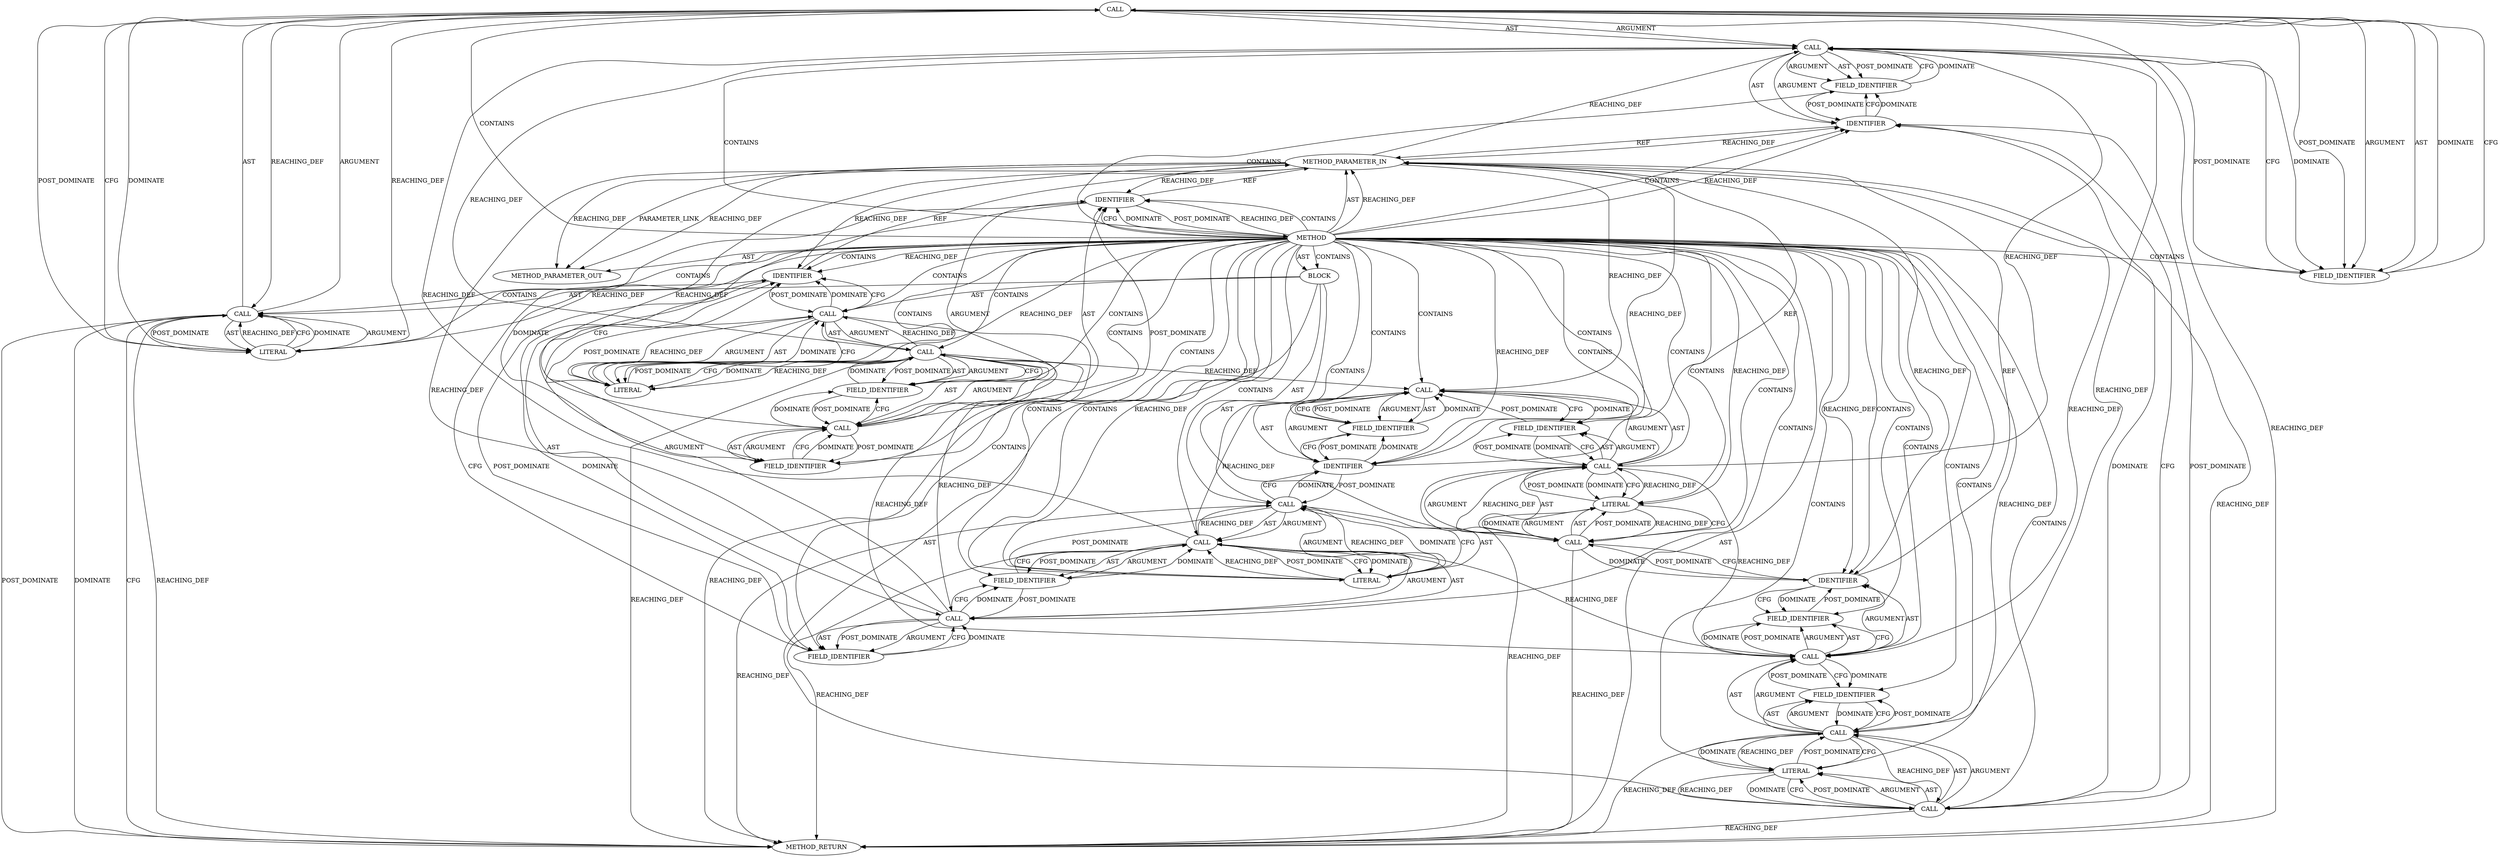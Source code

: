 digraph {
  11646 [label=CALL ORDER=1 ARGUMENT_INDEX=1 CODE="con->v2.peer_global_seq" COLUMN_NUMBER=2 METHOD_FULL_NAME="<operator>.fieldAccess" LINE_NUMBER=3526 TYPE_FULL_NAME="<empty>" DISPATCH_TYPE="STATIC_DISPATCH" SIGNATURE="" NAME="<operator>.fieldAccess"]
  11620 [label=IDENTIFIER ORDER=1 ARGUMENT_INDEX=1 CODE="con" COLUMN_NUMBER=2 LINE_NUMBER=3522 TYPE_FULL_NAME="ceph_connection*" NAME="con"]
  11637 [label=LITERAL ORDER=2 ARGUMENT_INDEX=2 CODE="0" COLUMN_NUMBER=23 LINE_NUMBER=3524 TYPE_FULL_NAME="int"]
  11629 [label=FIELD_IDENTIFIER ORDER=2 ARGUMENT_INDEX=2 CODE="server_cookie" COLUMN_NUMBER=2 LINE_NUMBER=3523 CANONICAL_NAME="server_cookie"]
  11645 [label=CALL ORDER=5 ARGUMENT_INDEX=-1 CODE="con->v2.peer_global_seq = 0" COLUMN_NUMBER=2 METHOD_FULL_NAME="<operator>.assignment" LINE_NUMBER=3526 TYPE_FULL_NAME="<empty>" DISPATCH_TYPE="STATIC_DISPATCH" SIGNATURE="" NAME="<operator>.assignment"]
  11651 [label=LITERAL ORDER=2 ARGUMENT_INDEX=2 CODE="0" COLUMN_NUMBER=28 LINE_NUMBER=3526 TYPE_FULL_NAME="int"]
  11617 [label=CALL ORDER=1 ARGUMENT_INDEX=-1 CODE="con->v2.client_cookie = 0" COLUMN_NUMBER=2 METHOD_FULL_NAME="<operator>.assignment" LINE_NUMBER=3522 TYPE_FULL_NAME="<empty>" DISPATCH_TYPE="STATIC_DISPATCH" SIGNATURE="" NAME="<operator>.assignment"]
  11628 [label=FIELD_IDENTIFIER ORDER=2 ARGUMENT_INDEX=2 CODE="v2" COLUMN_NUMBER=2 LINE_NUMBER=3523 CANONICAL_NAME="v2"]
  11636 [label=FIELD_IDENTIFIER ORDER=2 ARGUMENT_INDEX=2 CODE="global_seq" COLUMN_NUMBER=2 LINE_NUMBER=3524 CANONICAL_NAME="global_seq"]
  11614 [label=METHOD COLUMN_NUMBER=1 LINE_NUMBER=3520 COLUMN_NUMBER_END=1 IS_EXTERNAL=false SIGNATURE="void ceph_con_v2_reset_session (ceph_connection*)" NAME="ceph_con_v2_reset_session" AST_PARENT_TYPE="TYPE_DECL" AST_PARENT_FULL_NAME="file_code_old-a282a2f-decode_preamble-540.c:<global>" ORDER=134 CODE="void ceph_con_v2_reset_session(struct ceph_connection *con)
{
	con->v2.client_cookie = 0;
	con->v2.server_cookie = 0;
	con->v2.global_seq = 0;
	con->v2.connect_seq = 0;
	con->v2.peer_global_seq = 0;
}" FULL_NAME="ceph_con_v2_reset_session" LINE_NUMBER_END=3527 FILENAME="file_code_old-a282a2f-decode_preamble-540.c"]
  11633 [label=CALL ORDER=1 ARGUMENT_INDEX=1 CODE="con->v2" COLUMN_NUMBER=2 METHOD_FULL_NAME="<operator>.indirectFieldAccess" LINE_NUMBER=3524 TYPE_FULL_NAME="<empty>" DISPATCH_TYPE="STATIC_DISPATCH" SIGNATURE="" NAME="<operator>.indirectFieldAccess"]
  11615 [label=METHOD_PARAMETER_IN ORDER=1 CODE="struct ceph_connection *con" IS_VARIADIC=false COLUMN_NUMBER=32 LINE_NUMBER=3520 TYPE_FULL_NAME="ceph_connection*" EVALUATION_STRATEGY="BY_VALUE" INDEX=1 NAME="con"]
  11641 [label=IDENTIFIER ORDER=1 ARGUMENT_INDEX=1 CODE="con" COLUMN_NUMBER=2 LINE_NUMBER=3525 TYPE_FULL_NAME="ceph_connection*" NAME="con"]
  11642 [label=FIELD_IDENTIFIER ORDER=2 ARGUMENT_INDEX=2 CODE="v2" COLUMN_NUMBER=2 LINE_NUMBER=3525 CANONICAL_NAME="v2"]
  11652 [label=METHOD_RETURN ORDER=3 CODE="RET" COLUMN_NUMBER=1 LINE_NUMBER=3520 TYPE_FULL_NAME="void" EVALUATION_STRATEGY="BY_VALUE"]
  11616 [label=BLOCK ORDER=2 ARGUMENT_INDEX=-1 CODE="{
	con->v2.client_cookie = 0;
	con->v2.server_cookie = 0;
	con->v2.global_seq = 0;
	con->v2.connect_seq = 0;
	con->v2.peer_global_seq = 0;
}" COLUMN_NUMBER=1 LINE_NUMBER=3521 TYPE_FULL_NAME="void"]
  11647 [label=CALL ORDER=1 ARGUMENT_INDEX=1 CODE="con->v2" COLUMN_NUMBER=2 METHOD_FULL_NAME="<operator>.indirectFieldAccess" LINE_NUMBER=3526 TYPE_FULL_NAME="<empty>" DISPATCH_TYPE="STATIC_DISPATCH" SIGNATURE="" NAME="<operator>.indirectFieldAccess"]
  11625 [label=CALL ORDER=1 ARGUMENT_INDEX=1 CODE="con->v2.server_cookie" COLUMN_NUMBER=2 METHOD_FULL_NAME="<operator>.fieldAccess" LINE_NUMBER=3523 TYPE_FULL_NAME="<empty>" DISPATCH_TYPE="STATIC_DISPATCH" SIGNATURE="" NAME="<operator>.fieldAccess"]
  11649 [label=FIELD_IDENTIFIER ORDER=2 ARGUMENT_INDEX=2 CODE="v2" COLUMN_NUMBER=2 LINE_NUMBER=3526 CANONICAL_NAME="v2"]
  11648 [label=IDENTIFIER ORDER=1 ARGUMENT_INDEX=1 CODE="con" COLUMN_NUMBER=2 LINE_NUMBER=3526 TYPE_FULL_NAME="ceph_connection*" NAME="con"]
  11631 [label=CALL ORDER=3 ARGUMENT_INDEX=-1 CODE="con->v2.global_seq = 0" COLUMN_NUMBER=2 METHOD_FULL_NAME="<operator>.assignment" LINE_NUMBER=3524 TYPE_FULL_NAME="<empty>" DISPATCH_TYPE="STATIC_DISPATCH" SIGNATURE="" NAME="<operator>.assignment"]
  11635 [label=FIELD_IDENTIFIER ORDER=2 ARGUMENT_INDEX=2 CODE="v2" COLUMN_NUMBER=2 LINE_NUMBER=3524 CANONICAL_NAME="v2"]
  11638 [label=CALL ORDER=4 ARGUMENT_INDEX=-1 CODE="con->v2.connect_seq = 0" COLUMN_NUMBER=2 METHOD_FULL_NAME="<operator>.assignment" LINE_NUMBER=3525 TYPE_FULL_NAME="<empty>" DISPATCH_TYPE="STATIC_DISPATCH" SIGNATURE="" NAME="<operator>.assignment"]
  11618 [label=CALL ORDER=1 ARGUMENT_INDEX=1 CODE="con->v2.client_cookie" COLUMN_NUMBER=2 METHOD_FULL_NAME="<operator>.fieldAccess" LINE_NUMBER=3522 TYPE_FULL_NAME="<empty>" DISPATCH_TYPE="STATIC_DISPATCH" SIGNATURE="" NAME="<operator>.fieldAccess"]
  13240 [label=METHOD_PARAMETER_OUT ORDER=1 CODE="struct ceph_connection *con" IS_VARIADIC=false COLUMN_NUMBER=32 LINE_NUMBER=3520 TYPE_FULL_NAME="ceph_connection*" EVALUATION_STRATEGY="BY_VALUE" INDEX=1 NAME="con"]
  11634 [label=IDENTIFIER ORDER=1 ARGUMENT_INDEX=1 CODE="con" COLUMN_NUMBER=2 LINE_NUMBER=3524 TYPE_FULL_NAME="ceph_connection*" NAME="con"]
  11630 [label=LITERAL ORDER=2 ARGUMENT_INDEX=2 CODE="0" COLUMN_NUMBER=26 LINE_NUMBER=3523 TYPE_FULL_NAME="int"]
  11644 [label=LITERAL ORDER=2 ARGUMENT_INDEX=2 CODE="0" COLUMN_NUMBER=24 LINE_NUMBER=3525 TYPE_FULL_NAME="int"]
  11650 [label=FIELD_IDENTIFIER ORDER=2 ARGUMENT_INDEX=2 CODE="peer_global_seq" COLUMN_NUMBER=2 LINE_NUMBER=3526 CANONICAL_NAME="peer_global_seq"]
  11626 [label=CALL ORDER=1 ARGUMENT_INDEX=1 CODE="con->v2" COLUMN_NUMBER=2 METHOD_FULL_NAME="<operator>.indirectFieldAccess" LINE_NUMBER=3523 TYPE_FULL_NAME="<empty>" DISPATCH_TYPE="STATIC_DISPATCH" SIGNATURE="" NAME="<operator>.indirectFieldAccess"]
  11632 [label=CALL ORDER=1 ARGUMENT_INDEX=1 CODE="con->v2.global_seq" COLUMN_NUMBER=2 METHOD_FULL_NAME="<operator>.fieldAccess" LINE_NUMBER=3524 TYPE_FULL_NAME="<empty>" DISPATCH_TYPE="STATIC_DISPATCH" SIGNATURE="" NAME="<operator>.fieldAccess"]
  11621 [label=FIELD_IDENTIFIER ORDER=2 ARGUMENT_INDEX=2 CODE="v2" COLUMN_NUMBER=2 LINE_NUMBER=3522 CANONICAL_NAME="v2"]
  11624 [label=CALL ORDER=2 ARGUMENT_INDEX=-1 CODE="con->v2.server_cookie = 0" COLUMN_NUMBER=2 METHOD_FULL_NAME="<operator>.assignment" LINE_NUMBER=3523 TYPE_FULL_NAME="<empty>" DISPATCH_TYPE="STATIC_DISPATCH" SIGNATURE="" NAME="<operator>.assignment"]
  11640 [label=CALL ORDER=1 ARGUMENT_INDEX=1 CODE="con->v2" COLUMN_NUMBER=2 METHOD_FULL_NAME="<operator>.indirectFieldAccess" LINE_NUMBER=3525 TYPE_FULL_NAME="<empty>" DISPATCH_TYPE="STATIC_DISPATCH" SIGNATURE="" NAME="<operator>.indirectFieldAccess"]
  11619 [label=CALL ORDER=1 ARGUMENT_INDEX=1 CODE="con->v2" COLUMN_NUMBER=2 METHOD_FULL_NAME="<operator>.indirectFieldAccess" LINE_NUMBER=3522 TYPE_FULL_NAME="<empty>" DISPATCH_TYPE="STATIC_DISPATCH" SIGNATURE="" NAME="<operator>.indirectFieldAccess"]
  11639 [label=CALL ORDER=1 ARGUMENT_INDEX=1 CODE="con->v2.connect_seq" COLUMN_NUMBER=2 METHOD_FULL_NAME="<operator>.fieldAccess" LINE_NUMBER=3525 TYPE_FULL_NAME="<empty>" DISPATCH_TYPE="STATIC_DISPATCH" SIGNATURE="" NAME="<operator>.fieldAccess"]
  11643 [label=FIELD_IDENTIFIER ORDER=2 ARGUMENT_INDEX=2 CODE="connect_seq" COLUMN_NUMBER=2 LINE_NUMBER=3525 CANONICAL_NAME="connect_seq"]
  11623 [label=LITERAL ORDER=2 ARGUMENT_INDEX=2 CODE="0" COLUMN_NUMBER=26 LINE_NUMBER=3522 TYPE_FULL_NAME="int"]
  11622 [label=FIELD_IDENTIFIER ORDER=2 ARGUMENT_INDEX=2 CODE="client_cookie" COLUMN_NUMBER=2 LINE_NUMBER=3522 CANONICAL_NAME="client_cookie"]
  11627 [label=IDENTIFIER ORDER=1 ARGUMENT_INDEX=1 CODE="con" COLUMN_NUMBER=2 LINE_NUMBER=3523 TYPE_FULL_NAME="ceph_connection*" NAME="con"]
  11639 -> 11638 [label=REACHING_DEF VARIABLE="con->v2.connect_seq"]
  11614 -> 11638 [label=CONTAINS ]
  11632 -> 11631 [label=REACHING_DEF VARIABLE="con->v2.global_seq"]
  11644 -> 11639 [label=REACHING_DEF VARIABLE="0"]
  11614 -> 11651 [label=REACHING_DEF VARIABLE=""]
  11614 -> 11634 [label=REACHING_DEF VARIABLE=""]
  11618 -> 11633 [label=REACHING_DEF VARIABLE="con->v2.client_cookie"]
  11614 -> 11630 [label=CONTAINS ]
  11647 -> 11649 [label=ARGUMENT ]
  11614 -> 11618 [label=CONTAINS ]
  11625 -> 11630 [label=CFG ]
  11614 -> 11624 [label=CONTAINS ]
  11646 -> 11651 [label=CFG ]
  11614 -> 11644 [label=REACHING_DEF VARIABLE=""]
  11633 -> 11636 [label=DOMINATE ]
  11645 -> 11646 [label=ARGUMENT ]
  11623 -> 11618 [label=REACHING_DEF VARIABLE="0"]
  11618 -> 11623 [label=CFG ]
  11641 -> 11615 [label=REF ]
  11651 -> 11645 [label=REACHING_DEF VARIABLE="0"]
  11626 -> 11627 [label=ARGUMENT ]
  11651 -> 11646 [label=REACHING_DEF VARIABLE="0"]
  11629 -> 11626 [label=POST_DOMINATE ]
  11615 -> 13240 [label=PARAMETER_LINK ]
  11649 -> 11647 [label=CFG ]
  11638 -> 11652 [label=REACHING_DEF VARIABLE="con->v2.connect_seq = 0"]
  11624 -> 11625 [label=ARGUMENT ]
  11628 -> 11626 [label=CFG ]
  11645 -> 11652 [label=DOMINATE ]
  11615 -> 11633 [label=REACHING_DEF VARIABLE="con"]
  11638 -> 11644 [label=POST_DOMINATE ]
  11619 -> 11622 [label=CFG ]
  11614 -> 11642 [label=CONTAINS ]
  11614 -> 11648 [label=CONTAINS ]
  11630 -> 11624 [label=REACHING_DEF VARIABLE="0"]
  11624 -> 11630 [label=POST_DOMINATE ]
  11624 -> 11634 [label=CFG ]
  11623 -> 11618 [label=POST_DOMINATE ]
  11643 -> 11639 [label=CFG ]
  11617 -> 11652 [label=REACHING_DEF VARIABLE="con->v2.client_cookie = 0"]
  11614 -> 11626 [label=CONTAINS ]
  11614 -> 11621 [label=CONTAINS ]
  11618 -> 11626 [label=REACHING_DEF VARIABLE="con->v2.client_cookie"]
  11631 -> 11632 [label=AST ]
  11614 -> 11637 [label=CONTAINS ]
  11639 -> 11643 [label=POST_DOMINATE ]
  11617 -> 11627 [label=DOMINATE ]
  11640 -> 11643 [label=CFG ]
  11620 -> 11614 [label=POST_DOMINATE ]
  11625 -> 11629 [label=POST_DOMINATE ]
  11633 -> 11634 [label=AST ]
  11641 -> 11642 [label=CFG ]
  11615 -> 11652 [label=REACHING_DEF VARIABLE="con"]
  11619 -> 11620 [label=AST ]
  11645 -> 11646 [label=AST ]
  11640 -> 11643 [label=DOMINATE ]
  11635 -> 11633 [label=DOMINATE ]
  11614 -> 13240 [label=AST ]
  11644 -> 11638 [label=CFG ]
  11644 -> 11638 [label=REACHING_DEF VARIABLE="0"]
  11617 -> 11618 [label=AST ]
  11627 -> 11628 [label=DOMINATE ]
  11626 -> 11629 [label=CFG ]
  11615 -> 11619 [label=REACHING_DEF VARIABLE="con"]
  11626 -> 11629 [label=DOMINATE ]
  11642 -> 11641 [label=POST_DOMINATE ]
  11631 -> 11637 [label=ARGUMENT ]
  11647 -> 11649 [label=AST ]
  11618 -> 11623 [label=DOMINATE ]
  11633 -> 11635 [label=POST_DOMINATE ]
  11618 -> 11647 [label=REACHING_DEF VARIABLE="con->v2.client_cookie"]
  11639 -> 11652 [label=REACHING_DEF VARIABLE="con->v2.connect_seq"]
  11617 -> 11623 [label=ARGUMENT ]
  11625 -> 11640 [label=REACHING_DEF VARIABLE="con->v2.server_cookie"]
  11614 -> 11647 [label=CONTAINS ]
  11642 -> 11640 [label=CFG ]
  11614 -> 11620 [label=REACHING_DEF VARIABLE=""]
  11622 -> 11619 [label=POST_DOMINATE ]
  11648 -> 11615 [label=REF ]
  11621 -> 11620 [label=POST_DOMINATE ]
  11624 -> 11625 [label=AST ]
  11618 -> 11617 [label=REACHING_DEF VARIABLE="con->v2.client_cookie"]
  11645 -> 11651 [label=ARGUMENT ]
  11626 -> 11628 [label=AST ]
  11614 -> 11627 [label=REACHING_DEF VARIABLE=""]
  11644 -> 11638 [label=DOMINATE ]
  11645 -> 11651 [label=POST_DOMINATE ]
  11646 -> 11647 [label=AST ]
  11617 -> 11623 [label=POST_DOMINATE ]
  11638 -> 11639 [label=AST ]
  11626 -> 11627 [label=AST ]
  11637 -> 11631 [label=REACHING_DEF VARIABLE="0"]
  11620 -> 11621 [label=DOMINATE ]
  11618 -> 11622 [label=POST_DOMINATE ]
  11652 -> 11645 [label=POST_DOMINATE ]
  11648 -> 11649 [label=CFG ]
  11644 -> 11639 [label=POST_DOMINATE ]
  11614 -> 11637 [label=REACHING_DEF VARIABLE=""]
  11640 -> 11641 [label=ARGUMENT ]
  11639 -> 11647 [label=REACHING_DEF VARIABLE="con->v2.connect_seq"]
  11614 -> 11623 [label=CONTAINS ]
  11651 -> 11646 [label=POST_DOMINATE ]
  11620 -> 11615 [label=REF ]
  11630 -> 11624 [label=DOMINATE ]
  11619 -> 11621 [label=POST_DOMINATE ]
  11614 -> 11643 [label=CONTAINS ]
  11638 -> 11644 [label=ARGUMENT ]
  11623 -> 11617 [label=DOMINATE ]
  11628 -> 11627 [label=POST_DOMINATE ]
  11631 -> 11641 [label=DOMINATE ]
  11619 -> 11620 [label=ARGUMENT ]
  11632 -> 11637 [label=CFG ]
  11614 -> 11651 [label=CONTAINS ]
  11619 -> 11622 [label=DOMINATE ]
  11620 -> 11621 [label=CFG ]
  11646 -> 11645 [label=REACHING_DEF VARIABLE="con->v2.peer_global_seq"]
  11614 -> 11616 [label=AST ]
  11632 -> 11637 [label=DOMINATE ]
  11645 -> 11652 [label=CFG ]
  11628 -> 11626 [label=DOMINATE ]
  11626 -> 11628 [label=POST_DOMINATE ]
  11634 -> 11635 [label=DOMINATE ]
  11624 -> 11634 [label=DOMINATE ]
  11638 -> 11644 [label=AST ]
  11617 -> 11618 [label=ARGUMENT ]
  11647 -> 11650 [label=CFG ]
  11625 -> 11626 [label=ARGUMENT ]
  11631 -> 11637 [label=AST ]
  11614 -> 11641 [label=REACHING_DEF VARIABLE=""]
  11637 -> 11632 [label=REACHING_DEF VARIABLE="0"]
  11623 -> 11617 [label=CFG ]
  11615 -> 11640 [label=REACHING_DEF VARIABLE="con"]
  11639 -> 11643 [label=AST ]
  11614 -> 11630 [label=REACHING_DEF VARIABLE=""]
  11615 -> 11626 [label=REACHING_DEF VARIABLE="con"]
  11632 -> 11652 [label=REACHING_DEF VARIABLE="con->v2.global_seq"]
  11646 -> 11652 [label=REACHING_DEF VARIABLE="con->v2.peer_global_seq"]
  11617 -> 11623 [label=AST ]
  11649 -> 11647 [label=DOMINATE ]
  11627 -> 11617 [label=POST_DOMINATE ]
  11633 -> 11636 [label=CFG ]
  11619 -> 11621 [label=ARGUMENT ]
  11632 -> 11640 [label=REACHING_DEF VARIABLE="con->v2.global_seq"]
  11647 -> 11649 [label=POST_DOMINATE ]
  11646 -> 11650 [label=POST_DOMINATE ]
  11639 -> 11643 [label=ARGUMENT ]
  11614 -> 11617 [label=CONTAINS ]
  11629 -> 11625 [label=DOMINATE ]
  11618 -> 11652 [label=REACHING_DEF VARIABLE="con->v2.client_cookie"]
  11614 -> 11640 [label=CONTAINS ]
  11614 -> 11623 [label=REACHING_DEF VARIABLE=""]
  11630 -> 11625 [label=REACHING_DEF VARIABLE="0"]
  11615 -> 11620 [label=REACHING_DEF VARIABLE="con"]
  11636 -> 11633 [label=POST_DOMINATE ]
  11614 -> 11648 [label=REACHING_DEF VARIABLE=""]
  11632 -> 11636 [label=AST ]
  11614 -> 11639 [label=CONTAINS ]
  11632 -> 11636 [label=ARGUMENT ]
  11616 -> 11631 [label=AST ]
  11635 -> 11634 [label=POST_DOMINATE ]
  11640 -> 11642 [label=POST_DOMINATE ]
  11650 -> 11647 [label=POST_DOMINATE ]
  11625 -> 11633 [label=REACHING_DEF VARIABLE="con->v2.server_cookie"]
  11648 -> 11649 [label=DOMINATE ]
  11614 -> 11615 [label=AST ]
  11627 -> 11615 [label=REF ]
  11614 -> 11650 [label=CONTAINS ]
  11633 -> 11635 [label=ARGUMENT ]
  11631 -> 11632 [label=ARGUMENT ]
  11640 -> 11642 [label=ARGUMENT ]
  11621 -> 11619 [label=CFG ]
  11615 -> 11641 [label=REACHING_DEF VARIABLE="con"]
  11636 -> 11632 [label=DOMINATE ]
  11614 -> 11644 [label=CONTAINS ]
  11632 -> 11633 [label=ARGUMENT ]
  11614 -> 11634 [label=CONTAINS ]
  11625 -> 11652 [label=REACHING_DEF VARIABLE="con->v2.server_cookie"]
  11614 -> 11641 [label=CONTAINS ]
  11618 -> 11640 [label=REACHING_DEF VARIABLE="con->v2.client_cookie"]
  11650 -> 11646 [label=DOMINATE ]
  11614 -> 11631 [label=CONTAINS ]
  11614 -> 11622 [label=CONTAINS ]
  11643 -> 11639 [label=DOMINATE ]
  11618 -> 11619 [label=AST ]
  11634 -> 11624 [label=POST_DOMINATE ]
  11640 -> 11641 [label=AST ]
  11614 -> 11645 [label=CONTAINS ]
  11614 -> 11625 [label=CONTAINS ]
  11638 -> 11639 [label=ARGUMENT ]
  11622 -> 11618 [label=CFG ]
  11638 -> 11648 [label=DOMINATE ]
  11615 -> 13240 [label=REACHING_DEF VARIABLE="con"]
  11615 -> 13240 [label=REACHING_DEF VARIABLE="con"]
  11614 -> 11620 [label=CONTAINS ]
  11618 -> 11622 [label=AST ]
  11627 -> 11628 [label=CFG ]
  11646 -> 11647 [label=ARGUMENT ]
  11629 -> 11625 [label=CFG ]
  11632 -> 11633 [label=AST ]
  11631 -> 11652 [label=REACHING_DEF VARIABLE="con->v2.global_seq = 0"]
  11633 -> 11635 [label=AST ]
  11624 -> 11630 [label=ARGUMENT ]
  11614 -> 11629 [label=CONTAINS ]
  11635 -> 11633 [label=CFG ]
  11630 -> 11624 [label=CFG ]
  11614 -> 11627 [label=CONTAINS ]
  11614 -> 11636 [label=CONTAINS ]
  11634 -> 11635 [label=CFG ]
  11646 -> 11650 [label=ARGUMENT ]
  11641 -> 11631 [label=POST_DOMINATE ]
  11639 -> 11644 [label=CFG ]
  11625 -> 11629 [label=AST ]
  11615 -> 11634 [label=REACHING_DEF VARIABLE="con"]
  11623 -> 11617 [label=REACHING_DEF VARIABLE="0"]
  11648 -> 11638 [label=POST_DOMINATE ]
  11637 -> 11631 [label=CFG ]
  11630 -> 11625 [label=POST_DOMINATE ]
  11631 -> 11637 [label=POST_DOMINATE ]
  11634 -> 11615 [label=REF ]
  11625 -> 11624 [label=REACHING_DEF VARIABLE="con->v2.server_cookie"]
  11614 -> 11628 [label=CONTAINS ]
  11614 -> 11619 [label=CONTAINS ]
  11616 -> 11624 [label=AST ]
  11614 -> 11632 [label=CONTAINS ]
  11639 -> 11644 [label=DOMINATE ]
  11615 -> 11647 [label=REACHING_DEF VARIABLE="con"]
  11637 -> 11631 [label=DOMINATE ]
  11638 -> 11648 [label=CFG ]
  11614 -> 11646 [label=CONTAINS ]
  11615 -> 11648 [label=REACHING_DEF VARIABLE="con"]
  11639 -> 11640 [label=AST ]
  11640 -> 11642 [label=AST ]
  11647 -> 11648 [label=AST ]
  11625 -> 11629 [label=ARGUMENT ]
  11614 -> 11615 [label=REACHING_DEF VARIABLE=""]
  11618 -> 11622 [label=ARGUMENT ]
  11614 -> 11620 [label=CFG ]
  11616 -> 11617 [label=AST ]
  11637 -> 11632 [label=POST_DOMINATE ]
  11647 -> 11648 [label=ARGUMENT ]
  11614 -> 11616 [label=CONTAINS ]
  11618 -> 11619 [label=ARGUMENT ]
  11625 -> 11626 [label=AST ]
  11645 -> 11652 [label=REACHING_DEF VARIABLE="con->v2.peer_global_seq = 0"]
  11642 -> 11640 [label=DOMINATE ]
  11614 -> 11620 [label=DOMINATE ]
  11626 -> 11628 [label=ARGUMENT ]
  11622 -> 11618 [label=DOMINATE ]
  11639 -> 11640 [label=ARGUMENT ]
  11641 -> 11642 [label=DOMINATE ]
  11646 -> 11650 [label=AST ]
  11615 -> 11627 [label=REACHING_DEF VARIABLE="con"]
  11625 -> 11630 [label=DOMINATE ]
  11647 -> 11650 [label=DOMINATE ]
  11632 -> 11636 [label=POST_DOMINATE ]
  11621 -> 11619 [label=DOMINATE ]
  11624 -> 11630 [label=AST ]
  11619 -> 11621 [label=AST ]
  11645 -> 11651 [label=AST ]
  11614 -> 11652 [label=AST ]
  11624 -> 11652 [label=REACHING_DEF VARIABLE="con->v2.server_cookie = 0"]
  11633 -> 11634 [label=ARGUMENT ]
  11614 -> 11649 [label=CONTAINS ]
  11631 -> 11641 [label=CFG ]
  11643 -> 11640 [label=POST_DOMINATE ]
  11617 -> 11627 [label=CFG ]
  11646 -> 11651 [label=DOMINATE ]
  11651 -> 11645 [label=CFG ]
  11625 -> 11647 [label=REACHING_DEF VARIABLE="con->v2.server_cookie"]
  11614 -> 11635 [label=CONTAINS ]
  11616 -> 11638 [label=AST ]
  11649 -> 11648 [label=POST_DOMINATE ]
  11636 -> 11632 [label=CFG ]
  11614 -> 11633 [label=CONTAINS ]
  11632 -> 11647 [label=REACHING_DEF VARIABLE="con->v2.global_seq"]
  11650 -> 11646 [label=CFG ]
  11651 -> 11645 [label=DOMINATE ]
  11616 -> 11645 [label=AST ]
}
